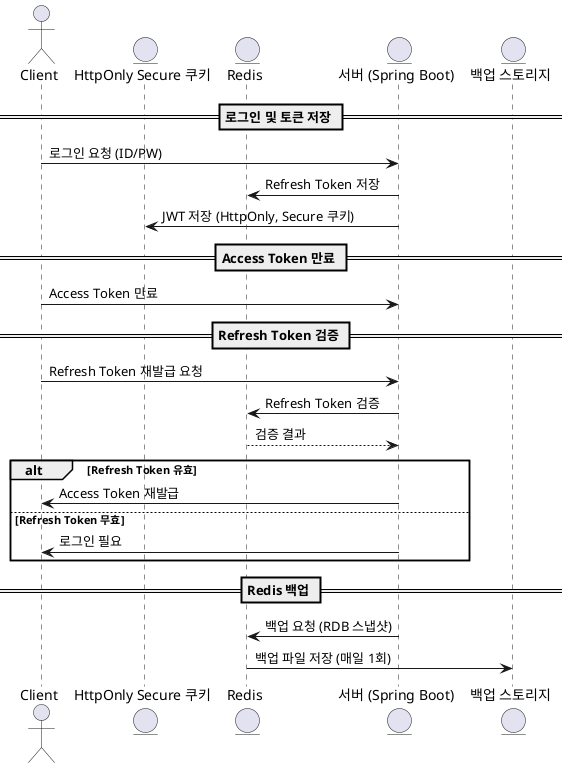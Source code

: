 @startuml
actor Client as C
entity "HttpOnly Secure 쿠키" as Cookie
entity "Redis" as Redis
entity "서버 (Spring Boot)" as Server
entity "백업 스토리지" as Backup

== 로그인 및 토큰 저장 ==
C -> Server: 로그인 요청 (ID/PW)
Server -> Redis: Refresh Token 저장
Server -> Cookie: JWT 저장 (HttpOnly, Secure 쿠키)

== Access Token 만료 ==
C -> Server: Access Token 만료

== Refresh Token 검증 ==
C -> Server: Refresh Token 재발급 요청
Server -> Redis: Refresh Token 검증
Redis --> Server: 검증 결과

alt Refresh Token 유효
    Server -> C: Access Token 재발급
else Refresh Token 무효
    Server -> C: 로그인 필요
end

== Redis 백업 ==
Server -> Redis: 백업 요청 (RDB 스냅샷)
Redis -> Backup: 백업 파일 저장 (매일 1회)

@enduml
